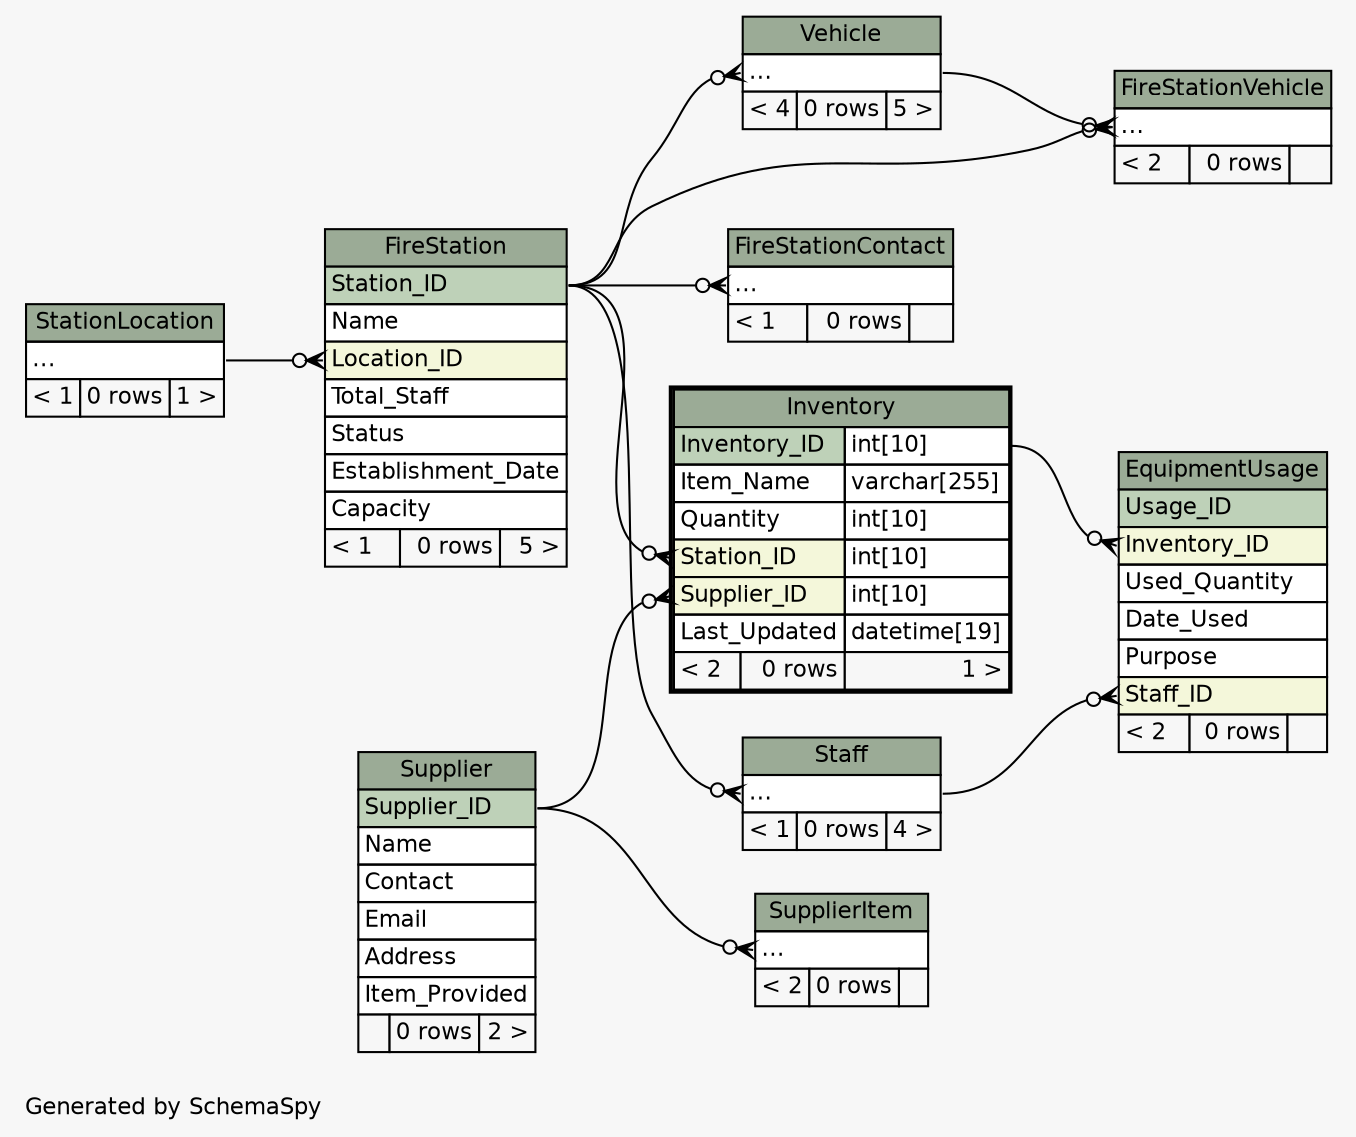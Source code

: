 // dot 12.1.0 on Linux 6.13.8-200.fc41.x86_64
// SchemaSpy rev 590
digraph "twoDegreesRelationshipsDiagram" {
  graph [
    rankdir="RL"
    bgcolor="#f7f7f7"
    label="\nGenerated by SchemaSpy"
    labeljust="l"
    nodesep="0.18"
    ranksep="0.46"
    fontname="Helvetica"
    fontsize="11"
  ];
  node [
    fontname="Helvetica"
    fontsize="11"
    shape="plaintext"
  ];
  edge [
    arrowsize="0.8"
  ];
  "EquipmentUsage":"Inventory_ID":w -> "Inventory":"Inventory_ID.type":e [arrowhead=none dir=back arrowtail=crowodot];
  "EquipmentUsage":"Staff_ID":w -> "Staff":"elipses":e [arrowhead=none dir=back arrowtail=crowodot];
  "FireStation":"Location_ID":w -> "StationLocation":"elipses":e [arrowhead=none dir=back arrowtail=crowodot];
  "FireStationContact":"elipses":w -> "FireStation":"Station_ID":e [arrowhead=none dir=back arrowtail=crowodot];
  "FireStationVehicle":"elipses":w -> "FireStation":"Station_ID":e [arrowhead=none dir=back arrowtail=crowodot];
  "FireStationVehicle":"elipses":w -> "Vehicle":"elipses":e [arrowhead=none dir=back arrowtail=crowodot];
  "Inventory":"Station_ID":w -> "FireStation":"Station_ID":e [arrowhead=none dir=back arrowtail=crowodot];
  "Inventory":"Supplier_ID":w -> "Supplier":"Supplier_ID":e [arrowhead=none dir=back arrowtail=crowodot];
  "Staff":"elipses":w -> "FireStation":"Station_ID":e [arrowhead=none dir=back arrowtail=crowodot];
  "SupplierItem":"elipses":w -> "Supplier":"Supplier_ID":e [arrowhead=none dir=back arrowtail=crowodot];
  "Vehicle":"elipses":w -> "FireStation":"Station_ID":e [arrowhead=none dir=back arrowtail=crowodot];
  "EquipmentUsage" [
    label=<
    <TABLE BORDER="0" CELLBORDER="1" CELLSPACING="0" BGCOLOR="#ffffff">
      <TR><TD COLSPAN="3" BGCOLOR="#9bab96" ALIGN="CENTER">EquipmentUsage</TD></TR>
      <TR><TD PORT="Usage_ID" COLSPAN="3" BGCOLOR="#bed1b8" ALIGN="LEFT">Usage_ID</TD></TR>
      <TR><TD PORT="Inventory_ID" COLSPAN="3" BGCOLOR="#f4f7da" ALIGN="LEFT">Inventory_ID</TD></TR>
      <TR><TD PORT="Used_Quantity" COLSPAN="3" ALIGN="LEFT">Used_Quantity</TD></TR>
      <TR><TD PORT="Date_Used" COLSPAN="3" ALIGN="LEFT">Date_Used</TD></TR>
      <TR><TD PORT="Purpose" COLSPAN="3" ALIGN="LEFT">Purpose</TD></TR>
      <TR><TD PORT="Staff_ID" COLSPAN="3" BGCOLOR="#f4f7da" ALIGN="LEFT">Staff_ID</TD></TR>
      <TR><TD ALIGN="LEFT" BGCOLOR="#f7f7f7">&lt; 2</TD><TD ALIGN="RIGHT" BGCOLOR="#f7f7f7">0 rows</TD><TD ALIGN="RIGHT" BGCOLOR="#f7f7f7">  </TD></TR>
    </TABLE>>
    URL="EquipmentUsage.html"
    tooltip="EquipmentUsage"
  ];
  "FireStation" [
    label=<
    <TABLE BORDER="0" CELLBORDER="1" CELLSPACING="0" BGCOLOR="#ffffff">
      <TR><TD COLSPAN="3" BGCOLOR="#9bab96" ALIGN="CENTER">FireStation</TD></TR>
      <TR><TD PORT="Station_ID" COLSPAN="3" BGCOLOR="#bed1b8" ALIGN="LEFT">Station_ID</TD></TR>
      <TR><TD PORT="Name" COLSPAN="3" ALIGN="LEFT">Name</TD></TR>
      <TR><TD PORT="Location_ID" COLSPAN="3" BGCOLOR="#f4f7da" ALIGN="LEFT">Location_ID</TD></TR>
      <TR><TD PORT="Total_Staff" COLSPAN="3" ALIGN="LEFT">Total_Staff</TD></TR>
      <TR><TD PORT="Status" COLSPAN="3" ALIGN="LEFT">Status</TD></TR>
      <TR><TD PORT="Establishment_Date" COLSPAN="3" ALIGN="LEFT">Establishment_Date</TD></TR>
      <TR><TD PORT="Capacity" COLSPAN="3" ALIGN="LEFT">Capacity</TD></TR>
      <TR><TD ALIGN="LEFT" BGCOLOR="#f7f7f7">&lt; 1</TD><TD ALIGN="RIGHT" BGCOLOR="#f7f7f7">0 rows</TD><TD ALIGN="RIGHT" BGCOLOR="#f7f7f7">5 &gt;</TD></TR>
    </TABLE>>
    URL="FireStation.html"
    tooltip="FireStation"
  ];
  "FireStationContact" [
    label=<
    <TABLE BORDER="0" CELLBORDER="1" CELLSPACING="0" BGCOLOR="#ffffff">
      <TR><TD COLSPAN="3" BGCOLOR="#9bab96" ALIGN="CENTER">FireStationContact</TD></TR>
      <TR><TD PORT="elipses" COLSPAN="3" ALIGN="LEFT">...</TD></TR>
      <TR><TD ALIGN="LEFT" BGCOLOR="#f7f7f7">&lt; 1</TD><TD ALIGN="RIGHT" BGCOLOR="#f7f7f7">0 rows</TD><TD ALIGN="RIGHT" BGCOLOR="#f7f7f7">  </TD></TR>
    </TABLE>>
    URL="FireStationContact.html"
    tooltip="FireStationContact"
  ];
  "FireStationVehicle" [
    label=<
    <TABLE BORDER="0" CELLBORDER="1" CELLSPACING="0" BGCOLOR="#ffffff">
      <TR><TD COLSPAN="3" BGCOLOR="#9bab96" ALIGN="CENTER">FireStationVehicle</TD></TR>
      <TR><TD PORT="elipses" COLSPAN="3" ALIGN="LEFT">...</TD></TR>
      <TR><TD ALIGN="LEFT" BGCOLOR="#f7f7f7">&lt; 2</TD><TD ALIGN="RIGHT" BGCOLOR="#f7f7f7">0 rows</TD><TD ALIGN="RIGHT" BGCOLOR="#f7f7f7">  </TD></TR>
    </TABLE>>
    URL="FireStationVehicle.html"
    tooltip="FireStationVehicle"
  ];
  "Inventory" [
    label=<
    <TABLE BORDER="2" CELLBORDER="1" CELLSPACING="0" BGCOLOR="#ffffff">
      <TR><TD COLSPAN="3" BGCOLOR="#9bab96" ALIGN="CENTER">Inventory</TD></TR>
      <TR><TD PORT="Inventory_ID" COLSPAN="2" BGCOLOR="#bed1b8" ALIGN="LEFT">Inventory_ID</TD><TD PORT="Inventory_ID.type" ALIGN="LEFT">int[10]</TD></TR>
      <TR><TD PORT="Item_Name" COLSPAN="2" ALIGN="LEFT">Item_Name</TD><TD PORT="Item_Name.type" ALIGN="LEFT">varchar[255]</TD></TR>
      <TR><TD PORT="Quantity" COLSPAN="2" ALIGN="LEFT">Quantity</TD><TD PORT="Quantity.type" ALIGN="LEFT">int[10]</TD></TR>
      <TR><TD PORT="Station_ID" COLSPAN="2" BGCOLOR="#f4f7da" ALIGN="LEFT">Station_ID</TD><TD PORT="Station_ID.type" ALIGN="LEFT">int[10]</TD></TR>
      <TR><TD PORT="Supplier_ID" COLSPAN="2" BGCOLOR="#f4f7da" ALIGN="LEFT">Supplier_ID</TD><TD PORT="Supplier_ID.type" ALIGN="LEFT">int[10]</TD></TR>
      <TR><TD PORT="Last_Updated" COLSPAN="2" ALIGN="LEFT">Last_Updated</TD><TD PORT="Last_Updated.type" ALIGN="LEFT">datetime[19]</TD></TR>
      <TR><TD ALIGN="LEFT" BGCOLOR="#f7f7f7">&lt; 2</TD><TD ALIGN="RIGHT" BGCOLOR="#f7f7f7">0 rows</TD><TD ALIGN="RIGHT" BGCOLOR="#f7f7f7">1 &gt;</TD></TR>
    </TABLE>>
    URL="Inventory.html"
    tooltip="Inventory"
  ];
  "Staff" [
    label=<
    <TABLE BORDER="0" CELLBORDER="1" CELLSPACING="0" BGCOLOR="#ffffff">
      <TR><TD COLSPAN="3" BGCOLOR="#9bab96" ALIGN="CENTER">Staff</TD></TR>
      <TR><TD PORT="elipses" COLSPAN="3" ALIGN="LEFT">...</TD></TR>
      <TR><TD ALIGN="LEFT" BGCOLOR="#f7f7f7">&lt; 1</TD><TD ALIGN="RIGHT" BGCOLOR="#f7f7f7">0 rows</TD><TD ALIGN="RIGHT" BGCOLOR="#f7f7f7">4 &gt;</TD></TR>
    </TABLE>>
    URL="Staff.html"
    tooltip="Staff"
  ];
  "StationLocation" [
    label=<
    <TABLE BORDER="0" CELLBORDER="1" CELLSPACING="0" BGCOLOR="#ffffff">
      <TR><TD COLSPAN="3" BGCOLOR="#9bab96" ALIGN="CENTER">StationLocation</TD></TR>
      <TR><TD PORT="elipses" COLSPAN="3" ALIGN="LEFT">...</TD></TR>
      <TR><TD ALIGN="LEFT" BGCOLOR="#f7f7f7">&lt; 1</TD><TD ALIGN="RIGHT" BGCOLOR="#f7f7f7">0 rows</TD><TD ALIGN="RIGHT" BGCOLOR="#f7f7f7">1 &gt;</TD></TR>
    </TABLE>>
    URL="StationLocation.html"
    tooltip="StationLocation"
  ];
  "Supplier" [
    label=<
    <TABLE BORDER="0" CELLBORDER="1" CELLSPACING="0" BGCOLOR="#ffffff">
      <TR><TD COLSPAN="3" BGCOLOR="#9bab96" ALIGN="CENTER">Supplier</TD></TR>
      <TR><TD PORT="Supplier_ID" COLSPAN="3" BGCOLOR="#bed1b8" ALIGN="LEFT">Supplier_ID</TD></TR>
      <TR><TD PORT="Name" COLSPAN="3" ALIGN="LEFT">Name</TD></TR>
      <TR><TD PORT="Contact" COLSPAN="3" ALIGN="LEFT">Contact</TD></TR>
      <TR><TD PORT="Email" COLSPAN="3" ALIGN="LEFT">Email</TD></TR>
      <TR><TD PORT="Address" COLSPAN="3" ALIGN="LEFT">Address</TD></TR>
      <TR><TD PORT="Item_Provided" COLSPAN="3" ALIGN="LEFT">Item_Provided</TD></TR>
      <TR><TD ALIGN="LEFT" BGCOLOR="#f7f7f7">  </TD><TD ALIGN="RIGHT" BGCOLOR="#f7f7f7">0 rows</TD><TD ALIGN="RIGHT" BGCOLOR="#f7f7f7">2 &gt;</TD></TR>
    </TABLE>>
    URL="Supplier.html"
    tooltip="Supplier"
  ];
  "SupplierItem" [
    label=<
    <TABLE BORDER="0" CELLBORDER="1" CELLSPACING="0" BGCOLOR="#ffffff">
      <TR><TD COLSPAN="3" BGCOLOR="#9bab96" ALIGN="CENTER">SupplierItem</TD></TR>
      <TR><TD PORT="elipses" COLSPAN="3" ALIGN="LEFT">...</TD></TR>
      <TR><TD ALIGN="LEFT" BGCOLOR="#f7f7f7">&lt; 2</TD><TD ALIGN="RIGHT" BGCOLOR="#f7f7f7">0 rows</TD><TD ALIGN="RIGHT" BGCOLOR="#f7f7f7">  </TD></TR>
    </TABLE>>
    URL="SupplierItem.html"
    tooltip="SupplierItem"
  ];
  "Vehicle" [
    label=<
    <TABLE BORDER="0" CELLBORDER="1" CELLSPACING="0" BGCOLOR="#ffffff">
      <TR><TD COLSPAN="3" BGCOLOR="#9bab96" ALIGN="CENTER">Vehicle</TD></TR>
      <TR><TD PORT="elipses" COLSPAN="3" ALIGN="LEFT">...</TD></TR>
      <TR><TD ALIGN="LEFT" BGCOLOR="#f7f7f7">&lt; 4</TD><TD ALIGN="RIGHT" BGCOLOR="#f7f7f7">0 rows</TD><TD ALIGN="RIGHT" BGCOLOR="#f7f7f7">5 &gt;</TD></TR>
    </TABLE>>
    URL="Vehicle.html"
    tooltip="Vehicle"
  ];
}
